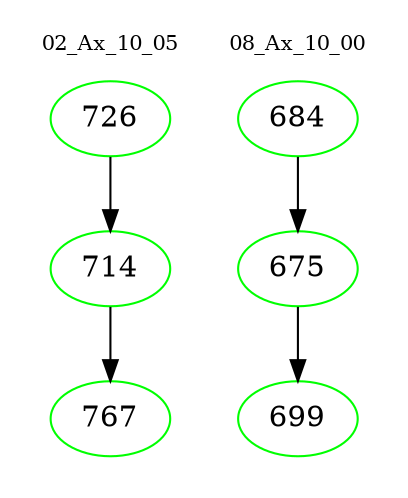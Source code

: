 digraph{
subgraph cluster_0 {
color = white
label = "02_Ax_10_05";
fontsize=10;
T0_726 [label="726", color="green"]
T0_726 -> T0_714 [color="black"]
T0_714 [label="714", color="green"]
T0_714 -> T0_767 [color="black"]
T0_767 [label="767", color="green"]
}
subgraph cluster_1 {
color = white
label = "08_Ax_10_00";
fontsize=10;
T1_684 [label="684", color="green"]
T1_684 -> T1_675 [color="black"]
T1_675 [label="675", color="green"]
T1_675 -> T1_699 [color="black"]
T1_699 [label="699", color="green"]
}
}

